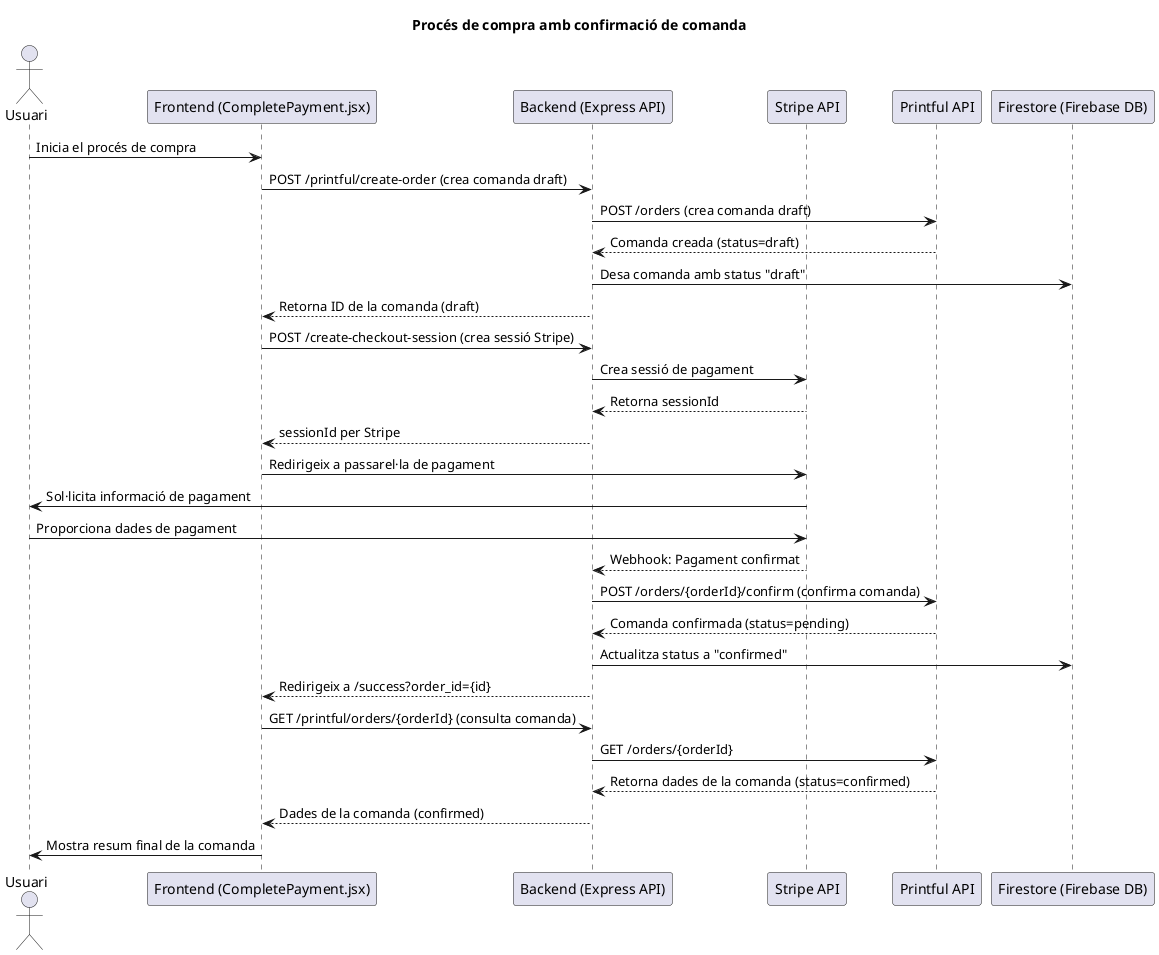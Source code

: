 @startuml
title Procés de compra amb confirmació de comanda

actor Usuari
participant "Frontend (CompletePayment.jsx)" as Frontend
participant "Backend (Express API)" as Backend
participant "Stripe API" as Stripe
participant "Printful API" as Printful
participant "Firestore (Firebase DB)" as Firestore

Usuari -> Frontend: Inicia el procés de compra
Frontend -> Backend: POST /printful/create-order (crea comanda draft)
Backend -> Printful: POST /orders (crea comanda draft)
Printful --> Backend: Comanda creada (status=draft)
Backend -> Firestore: Desa comanda amb status "draft"
Backend --> Frontend: Retorna ID de la comanda (draft)

Frontend -> Backend: POST /create-checkout-session (crea sessió Stripe)
Backend -> Stripe: Crea sessió de pagament
Stripe --> Backend: Retorna sessionId
Backend --> Frontend: sessionId per Stripe

Frontend -> Stripe: Redirigeix a passarel·la de pagament
Stripe -> Usuari: Sol·licita informació de pagament
Usuari -> Stripe: Proporciona dades de pagament
Stripe --> Backend: Webhook: Pagament confirmat
Backend -> Printful: POST /orders/{orderId}/confirm (confirma comanda)
Printful --> Backend: Comanda confirmada (status=pending)
Backend -> Firestore: Actualitza status a "confirmed"

Backend --> Frontend: Redirigeix a /success?order_id={id}
Frontend -> Backend: GET /printful/orders/{orderId} (consulta comanda)
Backend -> Printful: GET /orders/{orderId}
Printful --> Backend: Retorna dades de la comanda (status=confirmed)
Backend --> Frontend: Dades de la comanda (confirmed)

Frontend -> Usuari: Mostra resum final de la comanda
@enduml
